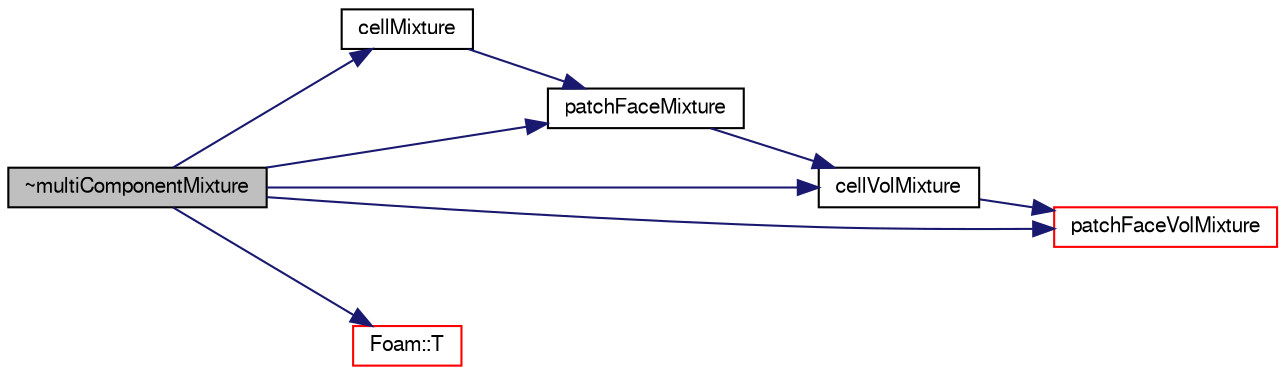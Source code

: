 digraph "~multiComponentMixture"
{
  bgcolor="transparent";
  edge [fontname="FreeSans",fontsize="10",labelfontname="FreeSans",labelfontsize="10"];
  node [fontname="FreeSans",fontsize="10",shape=record];
  rankdir="LR";
  Node58 [label="~multiComponentMixture",height=0.2,width=0.4,color="black", fillcolor="grey75", style="filled", fontcolor="black"];
  Node58 -> Node59 [color="midnightblue",fontsize="10",style="solid",fontname="FreeSans"];
  Node59 [label="cellMixture",height=0.2,width=0.4,color="black",URL="$a30146.html#a0fe6c85c7b356c049e768a92f577972c"];
  Node59 -> Node60 [color="midnightblue",fontsize="10",style="solid",fontname="FreeSans"];
  Node60 [label="patchFaceMixture",height=0.2,width=0.4,color="black",URL="$a30146.html#a73add14e68a2ca1d618cd00fbf303606"];
  Node60 -> Node61 [color="midnightblue",fontsize="10",style="solid",fontname="FreeSans"];
  Node61 [label="cellVolMixture",height=0.2,width=0.4,color="black",URL="$a30146.html#a40a49d8a5d0c1ea8ec7e2dbd916f3708"];
  Node61 -> Node62 [color="midnightblue",fontsize="10",style="solid",fontname="FreeSans"];
  Node62 [label="patchFaceVolMixture",height=0.2,width=0.4,color="red",URL="$a30146.html#a88d90aa6e2dbb093e05e22c519c7a271"];
  Node58 -> Node61 [color="midnightblue",fontsize="10",style="solid",fontname="FreeSans"];
  Node58 -> Node60 [color="midnightblue",fontsize="10",style="solid",fontname="FreeSans"];
  Node58 -> Node62 [color="midnightblue",fontsize="10",style="solid",fontname="FreeSans"];
  Node58 -> Node113 [color="midnightblue",fontsize="10",style="solid",fontname="FreeSans"];
  Node113 [label="Foam::T",height=0.2,width=0.4,color="red",URL="$a21124.html#ae57fda0abb14bb0944947c463c6e09d4"];
}

